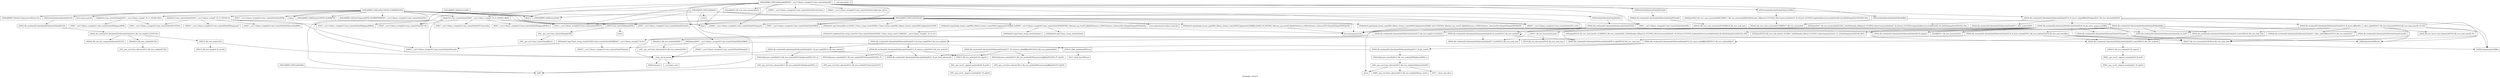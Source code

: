 digraph "Call graph: citeme.ll" {
	label="Call graph: citeme.ll";

	Node0x5647bf07c480 [shape=record,label="{_ZN9LAMMPS_NS6CiteMeC2EPNS_6LAMMPSEiiPKc}"];
	Node0x5647bf07c480 -> Node0x5647bf07ddf0;
	Node0x5647bf07c480 -> Node0x5647bf07c9b0;
	Node0x5647bf07c480 -> Node0x5647bf07e5c0;
	Node0x5647bf07c480 -> Node0x5647bf07aa90;
	Node0x5647bf07c480 -> Node0x5647bf07d0b0;
	Node0x5647bf07c480 -> Node0x5647bf07e220;
	Node0x5647bf07c480 -> Node0x5647bf0e8fa0;
	Node0x5647bf07c480 -> Node0x5647bf0b39b0;
	Node0x5647bf07c480 -> Node0x5647bf07d130;
	Node0x5647bf07c480 -> Node0x5647bf0e15c0;
	Node0x5647bf07c480 -> Node0x5647bf07ac30;
	Node0x5647bf07c480 -> Node0x5647bf0f1590;
	Node0x5647bf07c480 -> Node0x5647bf07a9e0;
	Node0x5647bf07c480 -> Node0x5647bf07e690;
	Node0x5647bf07c480 -> Node0x5647bf07d200;
	Node0x5647bf07c480 -> Node0x5647bf07dcd0;
	Node0x5647bf07c480 -> Node0x5647bf07d5a0;
	Node0x5647bf07ddf0 [shape=record,label="{_ZN9LAMMPS_NS8PointersC2EPNS_6LAMMPSE}"];
	Node0x5647bf07c9b0 [shape=record,label="{_ZNSt7__cxx1112basic_stringIcSt11char_traitsIcESaIcEEC1Ev}"];
	Node0x5647bf07d0b0 [shape=record,label="{_Znwm}"];
	Node0x5647bf08f6e0 [shape=record,label="{__gxx_personality_v0}"];
	Node0x5647bf07e220 [shape=record,label="{llvm.memset.p0.i64}"];
	Node0x5647bf0e8fa0 [shape=record,label="{_ZNSt3setImSt4lessImESaImEEC2Ev}"];
	Node0x5647bf0e8fa0 -> Node0x5647bf088010;
	Node0x5647bf0b39b0 [shape=record,label="{_ZNSt7__cxx1112basic_stringIcSt11char_traitsIcESaIcEE5clearEv}"];
	Node0x5647bf0e15c0 [shape=record,label="{_ZNSt7__cxx1112basic_stringIcSt11char_traitsIcESaIcEEaSEPKc}"];
	Node0x5647bf07ac30 [shape=record,label="{fopen}"];
	Node0x5647bf0f1590 [shape=record,label="{fputs}"];
	Node0x5647bf07a9e0 [shape=record,label="{fflush}"];
	Node0x5647bf07d130 [shape=record,label="{_ZN9LAMMPS_NS5utils7logmesgEPNS_6LAMMPSERKNSt7__cxx1112basic_stringIcSt11char_traitsIcESaIcEEE}"];
	Node0x5647bf07d200 [shape=record,label="{_ZStplIcSt11char_traitsIcESaIcEENSt7__cxx1112basic_stringIT_T0_T1_EEOS8_PKS5_}"];
	Node0x5647bf07d200 -> Node0x5647bf08f110;
	Node0x5647bf07d200 -> Node0x5647bf08feb0;
	Node0x5647bf07d5a0 [shape=record,label="{_ZStplIcSt11char_traitsIcESaIcEENSt7__cxx1112basic_stringIT_T0_T1_EEOS8_S9_}"];
	Node0x5647bf07d5a0 -> Node0x5647bf092540;
	Node0x5647bf07d5a0 -> Node0x5647bf08feb0;
	Node0x5647bf07d5a0 -> Node0x5647bf09d6a0;
	Node0x5647bf07d5a0 -> Node0x5647bf098f90;
	Node0x5647bf07d5a0 -> Node0x5647bf098a70;
	Node0x5647bf07e690 [shape=record,label="{_ZStplIcSt11char_traitsIcESaIcEENSt7__cxx1112basic_stringIT_T0_T1_EEPKS5_RKS8_}"];
	Node0x5647bf07e690 -> Node0x5647bf099610;
	Node0x5647bf07e690 -> Node0x5647bf07c9b0;
	Node0x5647bf07e690 -> Node0x5647bf092540;
	Node0x5647bf07e690 -> Node0x5647bf08cef0;
	Node0x5647bf07e690 -> Node0x5647bf099f60;
	Node0x5647bf07e690 -> Node0x5647bf098f90;
	Node0x5647bf07e690 -> Node0x5647bf07aa90;
	Node0x5647bf07dcd0 [shape=record,label="{_ZN9LAMMPS_NS5utils11getsyserrorB5cxx11Ev}"];
	Node0x5647bf07aa90 [shape=record,label="{_ZNSt7__cxx1112basic_stringIcSt11char_traitsIcESaIcEED1Ev}"];
	Node0x5647bf09b0d0 [shape=record,label="{_ZN9LAMMPS_NS6CiteMeD2Ev}"];
	Node0x5647bf09b0d0 -> Node0x5647bf09c220;
	Node0x5647bf09b0d0 -> Node0x5647bf0a1200;
	Node0x5647bf09b0d0 -> Node0x5647bf09f380;
	Node0x5647bf09b0d0 -> Node0x5647bf09f910;
	Node0x5647bf09b0d0 -> Node0x5647bf07aa90;
	Node0x5647bf09b0d0 -> Node0x5647bf0a0b10;
	Node0x5647bf09b0d0 -> Node0x5647bf07e5c0;
	Node0x5647bf09c220 [shape=record,label="{_ZN9LAMMPS_NS6CiteMe5flushEv}"];
	Node0x5647bf09c220 -> Node0x5647bf0a23b0;
	Node0x5647bf09c220 -> Node0x5647bf0b39b0;
	Node0x5647bf09c220 -> Node0x5647bf099610;
	Node0x5647bf09c220 -> Node0x5647bf0a57e0;
	Node0x5647bf09c220 -> Node0x5647bf0a87a0;
	Node0x5647bf09c220 -> Node0x5647bf0a9e00;
	Node0x5647bf09c220 -> Node0x5647bf10df00;
	Node0x5647bf09c220 -> Node0x5647bf0af880;
	Node0x5647bf09c220 -> Node0x5647bf07aa90;
	Node0x5647bf09c220 -> Node0x5647bf0f1590;
	Node0x5647bf09c220 -> Node0x5647bf0b0e20;
	Node0x5647bf09c220 -> Node0x5647bf0b0890;
	Node0x5647bf09c220 -> Node0x5647bf0b17b0;
	Node0x5647bf09c220 -> Node0x5647bf0afd40;
	Node0x5647bf0a0b10 [shape=record,label="{__clang_call_terminate}"];
	Node0x5647bf0a0b10 -> Node0x5647bf0b0780;
	Node0x5647bf0a0b10 -> Node0x5647bf0b2fb0;
	Node0x5647bf10df00 [shape=record,label="{_ZN3fmt6v9_lmp7vformatB5cxx11ENS0_17basic_string_viewIcEENS0_17basic_format_argsINS0_20basic_format_contextINS0_8appenderEcEEEE}"];
	Node0x5647bf0d7d50 [shape=record,label="{_ZNSt8_Rb_treeImmSt9_IdentityImESt4lessImESaImEE15_M_destroy_nodeEPSt13_Rb_tree_nodeImE}"];
	Node0x5647bf0d7d50 -> Node0x5647bf0d9170;
	Node0x5647bf0d7d50 -> Node0x5647bf0d9930;
	Node0x5647bf0d7d50 -> Node0x5647bf0d9c40;
	Node0x5647bf0d7d50 -> Node0x5647bf0a0b10;
	Node0x5647bf0d84e0 [shape=record,label="{_ZNSt8_Rb_treeImmSt9_IdentityImESt4lessImESaImEE11_M_put_nodeEPSt13_Rb_tree_nodeImE}"];
	Node0x5647bf0d84e0 -> Node0x5647bf0d9170;
	Node0x5647bf0d84e0 -> Node0x5647bf0db930;
	Node0x5647bf0d84e0 -> Node0x5647bf0a0b10;
	Node0x5647bf0d9c40 [shape=record,label="{_ZNSt16allocator_traitsISaISt13_Rb_tree_nodeImEEE7destroyImEEvRS2_PT_}"];
	Node0x5647bf0d9c40 -> Node0x5647bf0dfdb0;
	Node0x5647bf0d9170 [shape=record,label="{_ZNSt8_Rb_treeImmSt9_IdentityImESt4lessImESaImEE21_M_get_Node_allocatorEv}"];
	Node0x5647bf0d9930 [shape=record,label="{_ZNSt13_Rb_tree_nodeImE9_M_valptrEv}"];
	Node0x5647bf0d9930 -> Node0x5647bf0b1640;
	Node0x5647bf0dfdb0 [shape=record,label="{_ZN9__gnu_cxx13new_allocatorISt13_Rb_tree_nodeImEE7destroyImEEvPT_}"];
	Node0x5647bf0b0780 [shape=record,label="{__cxa_begin_catch}"];
	Node0x5647bf0b2fb0 [shape=record,label="{_ZSt9terminatev}"];
	Node0x5647bf0a1200 [shape=record,label="{_ZNSt3setImSt4lessImESaImEED2Ev}"];
	Node0x5647bf0a1200 -> Node0x5647bf0bbd00;
	Node0x5647bf09f380 [shape=record,label="{_ZdlPv}"];
	Node0x5647bf09f910 [shape=record,label="{fclose}"];
	Node0x5647bf0b58b0 [shape=record,label="{_ZN9LAMMPS_NS6CiteMeD0Ev}"];
	Node0x5647bf0b58b0 -> Node0x5647bf09f380;
	Node0x5647bf098f90 [shape=record,label="{_ZNSt7__cxx1112basic_stringIcSt11char_traitsIcESaIcEE6appendERKS4_}"];
	Node0x5647bf08feb0 [shape=record,label="{_ZNSt7__cxx1112basic_stringIcSt11char_traitsIcESaIcEEC1EOS4_}"];
	Node0x5647bf099610 [shape=record,label="{_ZNSt11char_traitsIcE6lengthEPKc}"];
	Node0x5647bf099610 -> Node0x5647bf0ed3e0;
	Node0x5647bf099610 -> Node0x5647bf0ef3c0;
	Node0x5647bf0b8540 [shape=record,label="{_ZN9LAMMPS_NS6CiteMe3addERKNSt7__cxx1112basic_stringIcSt11char_traitsIcESaIcEEE}"];
	Node0x5647bf0b8540 -> Node0x5647bf0b9d00;
	Node0x5647bf0b8540 -> Node0x5647bf0bb230;
	Node0x5647bf0b8540 -> Node0x5647bf0bc990;
	Node0x5647bf0b8540 -> Node0x5647bf0becd0;
	Node0x5647bf0b8540 -> Node0x5647bf092430;
	Node0x5647bf0b8540 -> Node0x5647bf0b0e20;
	Node0x5647bf0b8540 -> Node0x5647bf0f1590;
	Node0x5647bf0b8540 -> Node0x5647bf07a9e0;
	Node0x5647bf0b8540 -> Node0x5647bf0a23b0;
	Node0x5647bf0b8540 -> Node0x5647bf0b0890;
	Node0x5647bf0b8540 -> Node0x5647bf07aa90;
	Node0x5647bf0b8540 -> Node0x5647bf0af880;
	Node0x5647bf0b8540 -> Node0x5647bf07e690;
	Node0x5647bf0b8540 -> Node0x5647bf0c3640;
	Node0x5647bf0b8540 -> Node0x5647bf0c1f90;
	Node0x5647bf0b9d00 [shape=record,label="{_ZNKSt4hashINSt7__cxx1112basic_stringIcSt11char_traitsIcESaIcEEEEclERKS5_}"];
	Node0x5647bf0b9d00 -> Node0x5647bf0c4020;
	Node0x5647bf0b9d00 -> Node0x5647bf0c4a90;
	Node0x5647bf0b9d00 -> Node0x5647bf0c58f0;
	Node0x5647bf0b9d00 -> Node0x5647bf0a0b10;
	Node0x5647bf0becd0 [shape=record,label="{_ZStneRKSt23_Rb_tree_const_iteratorImES2_}"];
	Node0x5647bf0bb230 [shape=record,label="{_ZNSt3setImSt4lessImESaImEE4findERKm}"];
	Node0x5647bf0bb230 -> Node0x5647bf0c38c0;
	Node0x5647bf0bb230 -> Node0x5647bf0c66e0;
	Node0x5647bf0bc990 [shape=record,label="{_ZNKSt3setImSt4lessImESaImEE3endEv}"];
	Node0x5647bf0bc990 -> Node0x5647bf0c73a0;
	Node0x5647bf092430 [shape=record,label="{_ZNSt3setImSt4lessImESaImEE6insertERKm}"];
	Node0x5647bf092430 -> Node0x5647bf0c7840;
	Node0x5647bf092430 -> Node0x5647bf0c8eb0;
	Node0x5647bf0b0e20 [shape=record,label="{_ZNKSt7__cxx1112basic_stringIcSt11char_traitsIcESaIcEE5c_strEv}"];
	Node0x5647bf0a23b0 [shape=record,label="{_ZNKSt7__cxx1112basic_stringIcSt11char_traitsIcESaIcEE5emptyEv}"];
	Node0x5647bf0b0890 [shape=record,label="{_ZNSt7__cxx1112basic_stringIcSt11char_traitsIcESaIcEEpLEPKc}"];
	Node0x5647bf0c1f90 [shape=record,label="{_ZNKSt7__cxx1112basic_stringIcSt11char_traitsIcESaIcEE13find_first_ofEcm}"];
	Node0x5647bf0c3640 [shape=record,label="{_ZNKSt7__cxx1112basic_stringIcSt11char_traitsIcESaIcEE6substrEmm}"];
	Node0x5647bf0af880 [shape=record,label="{_ZNSt7__cxx1112basic_stringIcSt11char_traitsIcESaIcEEpLERKS4_}"];
	Node0x5647bf07e5c0 [shape=record,label="{_ZN9LAMMPS_NS8PointersD2Ev}"];
	Node0x5647bf0cc820 [shape=record,label="{_ZN9LAMMPS_NS8PointersD0Ev}"];
	Node0x5647bf0cc820 -> Node0x5647bf07e5c0;
	Node0x5647bf0cc820 -> Node0x5647bf09f380;
	Node0x5647bf088010 [shape=record,label="{_ZNSt8_Rb_treeImmSt9_IdentityImESt4lessImESaImEEC2Ev}"];
	Node0x5647bf088010 -> Node0x5647bf0ce120;
	Node0x5647bf0ce120 [shape=record,label="{_ZNSt8_Rb_treeImmSt9_IdentityImESt4lessImESaImEE13_Rb_tree_implIS3_Lb1EEC2Ev}"];
	Node0x5647bf0ce120 -> Node0x5647bf0ce720;
	Node0x5647bf0ce120 -> Node0x5647bf0cfb70;
	Node0x5647bf0ce120 -> Node0x5647bf0cf950;
	Node0x5647bf0ce720 [shape=record,label="{_ZNSaISt13_Rb_tree_nodeImEEC2Ev}"];
	Node0x5647bf0ce720 -> Node0x5647bf0d0d00;
	Node0x5647bf0cfb70 [shape=record,label="{_ZNSt20_Rb_tree_key_compareISt4lessImEEC2Ev}"];
	Node0x5647bf0cf950 [shape=record,label="{_ZNSt15_Rb_tree_headerC2Ev}"];
	Node0x5647bf0cf950 -> Node0x5647bf0d5a80;
	Node0x5647bf0cf950 -> Node0x5647bf0a0b10;
	Node0x5647bf0d0d00 [shape=record,label="{_ZN9__gnu_cxx13new_allocatorISt13_Rb_tree_nodeImEEC2Ev}"];
	Node0x5647bf0d5a80 [shape=record,label="{_ZNSt15_Rb_tree_header8_M_resetEv}"];
	Node0x5647bf0bbd00 [shape=record,label="{_ZNSt8_Rb_treeImmSt9_IdentityImESt4lessImESaImEED2Ev}"];
	Node0x5647bf0bbd00 -> Node0x5647bf0b59c0;
	Node0x5647bf0bbd00 -> Node0x5647bf0b5290;
	Node0x5647bf0bbd00 -> Node0x5647bf0c8520;
	Node0x5647bf0bbd00 -> Node0x5647bf0a0b10;
	Node0x5647bf0b5290 [shape=record,label="{_ZNSt8_Rb_treeImmSt9_IdentityImESt4lessImESaImEE8_M_eraseEPSt13_Rb_tree_nodeImE}"];
	Node0x5647bf0b5290 -> Node0x5647bf0d2290;
	Node0x5647bf0b5290 -> Node0x5647bf0b5290;
	Node0x5647bf0b5290 -> Node0x5647bf0d3970;
	Node0x5647bf0b5290 -> Node0x5647bf0d4400;
	Node0x5647bf0b59c0 [shape=record,label="{_ZNSt8_Rb_treeImmSt9_IdentityImESt4lessImESaImEE8_M_beginEv}"];
	Node0x5647bf0c8520 [shape=record,label="{_ZNSt8_Rb_treeImmSt9_IdentityImESt4lessImESaImEE13_Rb_tree_implIS3_Lb1EED2Ev}"];
	Node0x5647bf0c8520 -> Node0x5647bf0d5cf0;
	Node0x5647bf0d2290 [shape=record,label="{_ZNSt8_Rb_treeImmSt9_IdentityImESt4lessImESaImEE8_S_rightEPSt18_Rb_tree_node_base}"];
	Node0x5647bf0d3970 [shape=record,label="{_ZNSt8_Rb_treeImmSt9_IdentityImESt4lessImESaImEE7_S_leftEPSt18_Rb_tree_node_base}"];
	Node0x5647bf0d4400 [shape=record,label="{_ZNSt8_Rb_treeImmSt9_IdentityImESt4lessImESaImEE12_M_drop_nodeEPSt13_Rb_tree_nodeImE}"];
	Node0x5647bf0d4400 -> Node0x5647bf0d7d50;
	Node0x5647bf0d4400 -> Node0x5647bf0d84e0;
	Node0x5647bf0a57e0 [shape=record,label="{llvm.experimental.noalias.scope.decl}"];
	Node0x5647bf0b1640 [shape=record,label="{_ZN9__gnu_cxx16__aligned_membufImE6_M_ptrEv}"];
	Node0x5647bf0b1640 -> Node0x5647bf0e71e0;
	Node0x5647bf0e71e0 [shape=record,label="{_ZN9__gnu_cxx16__aligned_membufImE7_M_addrEv}"];
	Node0x5647bf0db930 [shape=record,label="{_ZNSt16allocator_traitsISaISt13_Rb_tree_nodeImEEE10deallocateERS2_PS1_m}"];
	Node0x5647bf0db930 -> Node0x5647bf0e72a0;
	Node0x5647bf0e72a0 [shape=record,label="{_ZN9__gnu_cxx13new_allocatorISt13_Rb_tree_nodeImEE10deallocateEPS2_m}"];
	Node0x5647bf0e72a0 -> Node0x5647bf09f380;
	Node0x5647bf0d5cf0 [shape=record,label="{_ZNSaISt13_Rb_tree_nodeImEED2Ev}"];
	Node0x5647bf0d5cf0 -> Node0x5647bf0e8ab0;
	Node0x5647bf0e8ab0 [shape=record,label="{_ZN9__gnu_cxx13new_allocatorISt13_Rb_tree_nodeImEED2Ev}"];
	Node0x5647bf0c58f0 [shape=record,label="{_ZNSt10_Hash_impl4hashEPKvmm}"];
	Node0x5647bf0c58f0 -> Node0x5647bf0e9960;
	Node0x5647bf0c4020 [shape=record,label="{_ZNKSt7__cxx1112basic_stringIcSt11char_traitsIcESaIcEE4dataEv}"];
	Node0x5647bf0c4a90 [shape=record,label="{_ZNKSt7__cxx1112basic_stringIcSt11char_traitsIcESaIcEE6lengthEv}"];
	Node0x5647bf0e9960 [shape=record,label="{_ZSt11_Hash_bytesPKvmm}"];
	Node0x5647bf092540 [shape=record,label="{_ZNKSt7__cxx1112basic_stringIcSt11char_traitsIcESaIcEE4sizeEv}"];
	Node0x5647bf09d6a0 [shape=record,label="{_ZNKSt7__cxx1112basic_stringIcSt11char_traitsIcESaIcEE8capacityEv}"];
	Node0x5647bf098a70 [shape=record,label="{_ZNSt7__cxx1112basic_stringIcSt11char_traitsIcESaIcEE6insertEmRKS4_}"];
	Node0x5647bf08cef0 [shape=record,label="{_ZNSt7__cxx1112basic_stringIcSt11char_traitsIcESaIcEE7reserveEm}"];
	Node0x5647bf099f60 [shape=record,label="{_ZNSt7__cxx1112basic_stringIcSt11char_traitsIcESaIcEE6appendEPKcm}"];
	Node0x5647bf0ed3e0 [shape=record,label="{_ZN9__gnu_cxx11char_traitsIcE6lengthEPKc}"];
	Node0x5647bf0ed3e0 -> Node0x5647bf0efbf0;
	Node0x5647bf0ef3c0 [shape=record,label="{strlen}"];
	Node0x5647bf0efbf0 [shape=record,label="{_ZN9__gnu_cxx11char_traitsIcE2eqERKcS3_}"];
	Node0x5647bf08f110 [shape=record,label="{_ZNSt7__cxx1112basic_stringIcSt11char_traitsIcESaIcEE6appendEPKc}"];
	Node0x5647bf0c38c0 [shape=record,label="{_ZNSt8_Rb_treeImmSt9_IdentityImESt4lessImESaImEE4findERKm}"];
	Node0x5647bf0c38c0 -> Node0x5647bf0b59c0;
	Node0x5647bf0c38c0 -> Node0x5647bf0f3070;
	Node0x5647bf0c38c0 -> Node0x5647bf0f3580;
	Node0x5647bf0c38c0 -> Node0x5647bf0f3be0;
	Node0x5647bf0c38c0 -> Node0x5647bf0f45c0;
	Node0x5647bf0c38c0 -> Node0x5647bf0f5800;
	Node0x5647bf0c38c0 -> Node0x5647bf0f67a0;
	Node0x5647bf0c38c0 -> Node0x5647bf0a87a0;
	Node0x5647bf0c66e0 [shape=record,label="{_ZNSt23_Rb_tree_const_iteratorImEC2ERKSt17_Rb_tree_iteratorImE}"];
	Node0x5647bf0f3580 [shape=record,label="{_ZNSt8_Rb_treeImmSt9_IdentityImESt4lessImESaImEE14_M_lower_boundEPSt13_Rb_tree_nodeImEPSt18_Rb_tree_node_baseRKm}"];
	Node0x5647bf0f3580 -> Node0x5647bf0f95c0;
	Node0x5647bf0f3580 -> Node0x5647bf0f67a0;
	Node0x5647bf0f3580 -> Node0x5647bf0d3970;
	Node0x5647bf0f3580 -> Node0x5647bf0d2290;
	Node0x5647bf0f3580 -> Node0x5647bf0f81d0;
	Node0x5647bf0f3070 [shape=record,label="{_ZNSt8_Rb_treeImmSt9_IdentityImESt4lessImESaImEE6_M_endEv}"];
	Node0x5647bf0f45c0 [shape=record,label="{_ZSteqRKSt17_Rb_tree_iteratorImES2_}"];
	Node0x5647bf0f3be0 [shape=record,label="{_ZNSt8_Rb_treeImmSt9_IdentityImESt4lessImESaImEE3endEv}"];
	Node0x5647bf0f3be0 -> Node0x5647bf0f81d0;
	Node0x5647bf0f67a0 [shape=record,label="{_ZNKSt4lessImEclERKmS2_}"];
	Node0x5647bf0f5800 [shape=record,label="{_ZNSt8_Rb_treeImmSt9_IdentityImESt4lessImESaImEE6_S_keyEPKSt18_Rb_tree_node_base}"];
	Node0x5647bf0f5800 -> Node0x5647bf0f95c0;
	Node0x5647bf0a87a0 [shape=record,label="{llvm.memcpy.p0.p0.i64}"];
	Node0x5647bf0f95c0 [shape=record,label="{_ZNSt8_Rb_treeImmSt9_IdentityImESt4lessImESaImEE6_S_keyEPKSt13_Rb_tree_nodeImE}"];
	Node0x5647bf0f95c0 -> Node0x5647bf0f8980;
	Node0x5647bf0f95c0 -> Node0x5647bf0fdf70;
	Node0x5647bf0f81d0 [shape=record,label="{_ZNSt17_Rb_tree_iteratorImEC2EPSt18_Rb_tree_node_base}"];
	Node0x5647bf0fdf70 [shape=record,label="{_ZNKSt9_IdentityImEclERKm}"];
	Node0x5647bf0f8980 [shape=record,label="{_ZNKSt13_Rb_tree_nodeImE9_M_valptrEv}"];
	Node0x5647bf0f8980 -> Node0x5647bf0fae50;
	Node0x5647bf0fae50 [shape=record,label="{_ZNK9__gnu_cxx16__aligned_membufImE6_M_ptrEv}"];
	Node0x5647bf0fae50 -> Node0x5647bf0fc580;
	Node0x5647bf0fc580 [shape=record,label="{_ZNK9__gnu_cxx16__aligned_membufImE7_M_addrEv}"];
	Node0x5647bf0c73a0 [shape=record,label="{_ZNKSt8_Rb_treeImmSt9_IdentityImESt4lessImESaImEE3endEv}"];
	Node0x5647bf0c73a0 -> Node0x5647bf0fcd20;
	Node0x5647bf0fcd20 [shape=record,label="{_ZNSt23_Rb_tree_const_iteratorImEC2EPKSt18_Rb_tree_node_base}"];
	Node0x5647bf0c7840 [shape=record,label="{_ZNSt8_Rb_treeImmSt9_IdentityImESt4lessImESaImEE16_M_insert_uniqueIRKmEESt4pairISt17_Rb_tree_iteratorImEbEOT_}"];
	Node0x5647bf0c7840 -> Node0x5647bf0fdf70;
	Node0x5647bf0c7840 -> Node0x5647bf0fd6e0;
	Node0x5647bf0c7840 -> Node0x5647bf0fe850;
	Node0x5647bf0c7840 -> Node0x5647bf106140;
	Node0x5647bf0c7840 -> Node0x5647bf101860;
	Node0x5647bf0c7840 -> Node0x5647bf0f81d0;
	Node0x5647bf0c8eb0 [shape=record,label="{_ZNSt4pairISt23_Rb_tree_const_iteratorImEbEC2IRSt17_Rb_tree_iteratorImERbTnNSt9enable_ifIXaaclsr5_PCCPE22_MoveConstructiblePairIT_T0_EEclsr5_PCCPE30_ImplicitlyMoveConvertiblePairIS9_SA_EEEbE4typeELb1EEEOS9_OSA_}"];
	Node0x5647bf0c8eb0 -> Node0x5647bf0c66e0;
	Node0x5647bf0fd6e0 [shape=record,label="{_ZNSt8_Rb_treeImmSt9_IdentityImESt4lessImESaImEE24_M_get_insert_unique_posERKm}"];
	Node0x5647bf0fd6e0 -> Node0x5647bf0b59c0;
	Node0x5647bf0fd6e0 -> Node0x5647bf0f3070;
	Node0x5647bf0fd6e0 -> Node0x5647bf0f95c0;
	Node0x5647bf0fd6e0 -> Node0x5647bf0f67a0;
	Node0x5647bf0fd6e0 -> Node0x5647bf0d3970;
	Node0x5647bf0fd6e0 -> Node0x5647bf0d2290;
	Node0x5647bf0fd6e0 -> Node0x5647bf0f81d0;
	Node0x5647bf0fd6e0 -> Node0x5647bf13a660;
	Node0x5647bf0fd6e0 -> Node0x5647bf0f45c0;
	Node0x5647bf0fd6e0 -> Node0x5647bf13c130;
	Node0x5647bf0fd6e0 -> Node0x5647bf13c1b0;
	Node0x5647bf0fd6e0 -> Node0x5647bf0f5800;
	Node0x5647bf0fd6e0 -> Node0x5647bf13c230;
	Node0x5647bf0fe850 [shape=record,label="{_ZNSt8_Rb_treeImmSt9_IdentityImESt4lessImESaImEE11_Alloc_nodeC2ERS5_}"];
	Node0x5647bf13c230 [shape=record,label="{_ZNSt4pairIPSt18_Rb_tree_node_baseS1_EC2IRS1_TnNSt9enable_ifIXclsr5_PCCPE13_MoveCopyPairILb1ET_S1_EEEbE4typeELb1EEEOS6_RKS1_}"];
	Node0x5647bf106140 [shape=record,label="{_ZNSt8_Rb_treeImmSt9_IdentityImESt4lessImESaImEE10_M_insert_IRKmNS5_11_Alloc_nodeEEESt17_Rb_tree_iteratorImEPSt18_Rb_tree_node_baseSD_OT_RT0_}"];
	Node0x5647bf106140 -> Node0x5647bf0f3070;
	Node0x5647bf106140 -> Node0x5647bf0fdf70;
	Node0x5647bf106140 -> Node0x5647bf0f5800;
	Node0x5647bf106140 -> Node0x5647bf0f67a0;
	Node0x5647bf106140 -> Node0x5647bf13c2b0;
	Node0x5647bf106140 -> Node0x5647bf13c330;
	Node0x5647bf106140 -> Node0x5647bf0f81d0;
	Node0x5647bf101860 [shape=record,label="{_ZNSt4pairISt17_Rb_tree_iteratorImEbEC2IS1_bTnNSt9enable_ifIXaaclsr5_PCCPE22_MoveConstructiblePairIT_T0_EEclsr5_PCCPE30_ImplicitlyMoveConvertiblePairIS5_S6_EEEbE4typeELb1EEEOS5_OS6_}"];
	Node0x5647bf101860 -> Node0x5647bf0a87a0;
	Node0x5647bf13a660 [shape=record,label="{_ZNSt8_Rb_treeImmSt9_IdentityImESt4lessImESaImEE5beginEv}"];
	Node0x5647bf13a660 -> Node0x5647bf0f81d0;
	Node0x5647bf13c130 [shape=record,label="{_ZNSt4pairIPSt18_Rb_tree_node_baseS1_EC2IRPSt13_Rb_tree_nodeImERS1_TnNSt9enable_ifIXaaclsr5_PCCPE22_MoveConstructiblePairIT_T0_EEclsr5_PCCPE30_ImplicitlyMoveConvertiblePairISA_SB_EEEbE4typeELb1EEEOSA_OSB_}"];
	Node0x5647bf13c1b0 [shape=record,label="{_ZNSt17_Rb_tree_iteratorImEmmEv}"];
	Node0x5647bf13c1b0 -> Node0x5647bf101df0;
	Node0x5647bf101df0 [shape=record,label="{_ZSt18_Rb_tree_decrementPSt18_Rb_tree_node_base}"];
	Node0x5647bf13c2b0 [shape=record,label="{_ZNKSt8_Rb_treeImmSt9_IdentityImESt4lessImESaImEE11_Alloc_nodeclIRKmEEPSt13_Rb_tree_nodeImEOT_}"];
	Node0x5647bf13c2b0 -> Node0x5647bf103920;
	Node0x5647bf13c330 [shape=record,label="{_ZSt29_Rb_tree_insert_and_rebalancebPSt18_Rb_tree_node_baseS0_RS_}"];
	Node0x5647bf103920 [shape=record,label="{_ZNSt8_Rb_treeImmSt9_IdentityImESt4lessImESaImEE14_M_create_nodeIJRKmEEEPSt13_Rb_tree_nodeImEDpOT_}"];
	Node0x5647bf103920 -> Node0x5647bf1049f0;
	Node0x5647bf103920 -> Node0x5647bf102430;
	Node0x5647bf1049f0 [shape=record,label="{_ZNSt8_Rb_treeImmSt9_IdentityImESt4lessImESaImEE11_M_get_nodeEv}"];
	Node0x5647bf1049f0 -> Node0x5647bf0d9170;
	Node0x5647bf1049f0 -> Node0x5647bf108040;
	Node0x5647bf102430 [shape=record,label="{_ZNSt8_Rb_treeImmSt9_IdentityImESt4lessImESaImEE17_M_construct_nodeIJRKmEEEvPSt13_Rb_tree_nodeImEDpOT_}"];
	Node0x5647bf102430 -> Node0x5647bf0d9170;
	Node0x5647bf102430 -> Node0x5647bf0d9930;
	Node0x5647bf102430 -> Node0x5647bf108bc0;
	Node0x5647bf108040 [shape=record,label="{_ZNSt16allocator_traitsISaISt13_Rb_tree_nodeImEEE8allocateERS2_m}"];
	Node0x5647bf108040 -> Node0x5647bf1095d0;
	Node0x5647bf1095d0 [shape=record,label="{_ZN9__gnu_cxx13new_allocatorISt13_Rb_tree_nodeImEE8allocateEmPKv}"];
	Node0x5647bf1095d0 -> Node0x5647bf108ab0;
	Node0x5647bf1095d0 -> Node0x5647bf10c210;
	Node0x5647bf1095d0 -> Node0x5647bf07d0b0;
	Node0x5647bf108ab0 [shape=record,label="{_ZNK9__gnu_cxx13new_allocatorISt13_Rb_tree_nodeImEE8max_sizeEv}"];
	Node0x5647bf10c210 [shape=record,label="{_ZSt17__throw_bad_allocv}"];
	Node0x5647bf108bc0 [shape=record,label="{_ZNSt16allocator_traitsISaISt13_Rb_tree_nodeImEEE9constructImJRKmEEEvRS2_PT_DpOT0_}"];
	Node0x5647bf108bc0 -> Node0x5647bf10c470;
	Node0x5647bf10c470 [shape=record,label="{_ZN9__gnu_cxx13new_allocatorISt13_Rb_tree_nodeImEE9constructImJRKmEEEvPT_DpOT0_}"];
	Node0x5647bf0a9e00 [shape=record,label="{_ZN3fmt6v9_lmp16make_format_argsINS0_20basic_format_contextINS0_8appenderEcEEJRA5_KcRNSt7__cxx1112basic_stringIcSt11char_traitsIcESaIcEEEEEENS0_16format_arg_storeIT_JDpNSt9remove_cvINSt16remove_referenceIT0_E4typeEE4typeEEEEDpOSJ_}"];
	Node0x5647bf0a9e00 -> Node0x5647bf112c60;
	Node0x5647bf0a9e00 -> Node0x5647bf0a87a0;
	Node0x5647bf0a9e00 -> Node0x5647bf114120;
	Node0x5647bf0a9e00 -> Node0x5647bf114ee0;
	Node0x5647bf112c60 [shape=record,label="{_ZN3fmt6v9_lmp6detail14to_string_viewIcSt11char_traitsIcESaIcEEENS0_17basic_string_viewIT_EERKNSt7__cxx1112basic_stringIS7_T0_T1_EE}"];
	Node0x5647bf112c60 -> Node0x5647bf1151b0;
	Node0x5647bf1151b0 [shape=record,label="{_ZN3fmt6v9_lmp17basic_string_viewIcEC2ISt11char_traitsIcESaIcEEERKNSt7__cxx1112basic_stringIcT_T0_EE}"];
	Node0x5647bf1151b0 -> Node0x5647bf0c4020;
	Node0x5647bf1151b0 -> Node0x5647bf092540;
	Node0x5647bf114120 [shape=record,label="{_ZNK3fmt6v9_lmp17basic_string_viewIcE4dataEv}"];
	Node0x5647bf114ee0 [shape=record,label="{_ZNK3fmt6v9_lmp17basic_string_viewIcE4sizeEv}"];
	Node0x5647bf0afd40 [shape=record,label="{_ZN3fmt6v9_lmp16make_format_argsINS0_20basic_format_contextINS0_8appenderEcEEJRA4_KcRA5_S5_EEENS0_16format_arg_storeIT_JDpNSt9remove_cvINSt16remove_referenceIT0_E4typeEE4typeEEEEDpOSE_}"];
	Node0x5647bf0afd40 -> Node0x5647bf0a87a0;
	Node0x5647bf0b17b0 [shape=record,label="{_ZN3fmt6v9_lmp16make_format_argsINS0_20basic_format_contextINS0_8appenderEcEEJRA7_KcS7_EEENS0_16format_arg_storeIT_JDpNSt9remove_cvINSt16remove_referenceIT0_E4typeEE4typeEEEEDpOSC_}"];
	Node0x5647bf0b17b0 -> Node0x5647bf0a87a0;
}
